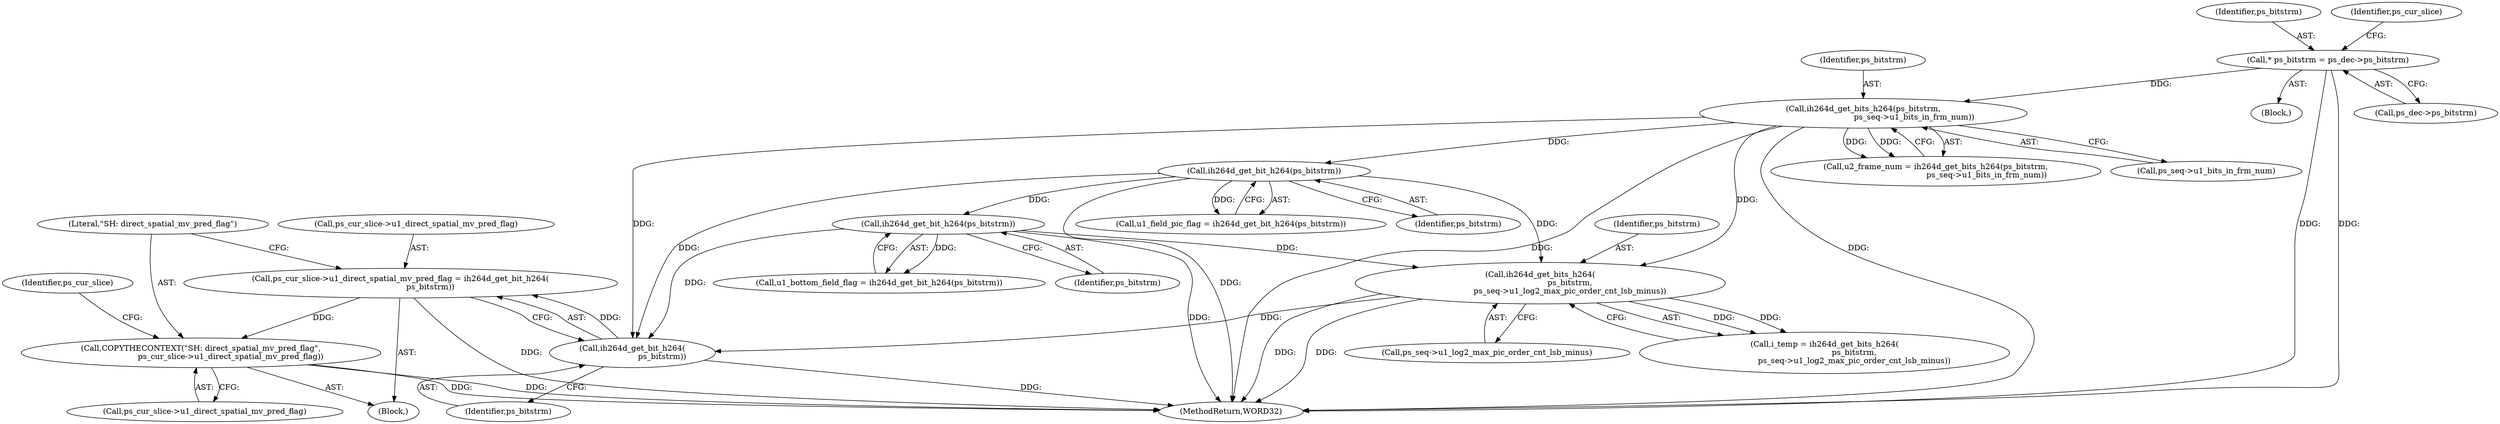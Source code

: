 digraph "0_Android_494561291a503840f385fbcd11d9bc5f4dc502b8_2@pointer" {
"1001507" [label="(Call,COPYTHECONTEXT(\"SH: direct_spatial_mv_pred_flag\",\n                        ps_cur_slice->u1_direct_spatial_mv_pred_flag))"];
"1001501" [label="(Call,ps_cur_slice->u1_direct_spatial_mv_pred_flag = ih264d_get_bit_h264(\n                        ps_bitstrm))"];
"1001505" [label="(Call,ih264d_get_bit_h264(\n                        ps_bitstrm))"];
"1000596" [label="(Call,ih264d_get_bits_h264(\n                        ps_bitstrm,\n                        ps_seq->u1_log2_max_pic_order_cnt_lsb_minus))"];
"1000501" [label="(Call,ih264d_get_bit_h264(ps_bitstrm))"];
"1000481" [label="(Call,ih264d_get_bit_h264(ps_bitstrm))"];
"1000465" [label="(Call,ih264d_get_bits_h264(ps_bitstrm,\n                                         ps_seq->u1_bits_in_frm_num))"];
"1000166" [label="(Call,* ps_bitstrm = ps_dec->ps_bitstrm)"];
"1000594" [label="(Call,i_temp = ih264d_get_bits_h264(\n                        ps_bitstrm,\n                        ps_seq->u1_log2_max_pic_order_cnt_lsb_minus))"];
"1000499" [label="(Call,u1_bottom_field_flag = ih264d_get_bit_h264(ps_bitstrm))"];
"1001508" [label="(Literal,\"SH: direct_spatial_mv_pred_flag\")"];
"1000463" [label="(Call,u2_frame_num = ih264d_get_bits_h264(ps_bitstrm,\n                                         ps_seq->u1_bits_in_frm_num))"];
"1001505" [label="(Call,ih264d_get_bit_h264(\n                        ps_bitstrm))"];
"1000466" [label="(Identifier,ps_bitstrm)"];
"1000479" [label="(Call,u1_field_pic_flag = ih264d_get_bit_h264(ps_bitstrm))"];
"1000167" [label="(Identifier,ps_bitstrm)"];
"1001500" [label="(Block,)"];
"1000164" [label="(Block,)"];
"1000467" [label="(Call,ps_seq->u1_bits_in_frm_num)"];
"1001507" [label="(Call,COPYTHECONTEXT(\"SH: direct_spatial_mv_pred_flag\",\n                        ps_cur_slice->u1_direct_spatial_mv_pred_flag))"];
"1000166" [label="(Call,* ps_bitstrm = ps_dec->ps_bitstrm)"];
"1000502" [label="(Identifier,ps_bitstrm)"];
"1000501" [label="(Call,ih264d_get_bit_h264(ps_bitstrm))"];
"1001509" [label="(Call,ps_cur_slice->u1_direct_spatial_mv_pred_flag)"];
"1000482" [label="(Identifier,ps_bitstrm)"];
"1000481" [label="(Call,ih264d_get_bit_h264(ps_bitstrm))"];
"1000598" [label="(Call,ps_seq->u1_log2_max_pic_order_cnt_lsb_minus)"];
"1000168" [label="(Call,ps_dec->ps_bitstrm)"];
"1001514" [label="(Identifier,ps_cur_slice)"];
"1000596" [label="(Call,ih264d_get_bits_h264(\n                        ps_bitstrm,\n                        ps_seq->u1_log2_max_pic_order_cnt_lsb_minus))"];
"1000175" [label="(Identifier,ps_cur_slice)"];
"1001502" [label="(Call,ps_cur_slice->u1_direct_spatial_mv_pred_flag)"];
"1001506" [label="(Identifier,ps_bitstrm)"];
"1002544" [label="(MethodReturn,WORD32)"];
"1001501" [label="(Call,ps_cur_slice->u1_direct_spatial_mv_pred_flag = ih264d_get_bit_h264(\n                        ps_bitstrm))"];
"1000597" [label="(Identifier,ps_bitstrm)"];
"1000465" [label="(Call,ih264d_get_bits_h264(ps_bitstrm,\n                                         ps_seq->u1_bits_in_frm_num))"];
"1001507" -> "1001500"  [label="AST: "];
"1001507" -> "1001509"  [label="CFG: "];
"1001508" -> "1001507"  [label="AST: "];
"1001509" -> "1001507"  [label="AST: "];
"1001514" -> "1001507"  [label="CFG: "];
"1001507" -> "1002544"  [label="DDG: "];
"1001507" -> "1002544"  [label="DDG: "];
"1001501" -> "1001507"  [label="DDG: "];
"1001501" -> "1001500"  [label="AST: "];
"1001501" -> "1001505"  [label="CFG: "];
"1001502" -> "1001501"  [label="AST: "];
"1001505" -> "1001501"  [label="AST: "];
"1001508" -> "1001501"  [label="CFG: "];
"1001501" -> "1002544"  [label="DDG: "];
"1001505" -> "1001501"  [label="DDG: "];
"1001505" -> "1001506"  [label="CFG: "];
"1001506" -> "1001505"  [label="AST: "];
"1001505" -> "1002544"  [label="DDG: "];
"1000596" -> "1001505"  [label="DDG: "];
"1000501" -> "1001505"  [label="DDG: "];
"1000481" -> "1001505"  [label="DDG: "];
"1000465" -> "1001505"  [label="DDG: "];
"1000596" -> "1000594"  [label="AST: "];
"1000596" -> "1000598"  [label="CFG: "];
"1000597" -> "1000596"  [label="AST: "];
"1000598" -> "1000596"  [label="AST: "];
"1000594" -> "1000596"  [label="CFG: "];
"1000596" -> "1002544"  [label="DDG: "];
"1000596" -> "1002544"  [label="DDG: "];
"1000596" -> "1000594"  [label="DDG: "];
"1000596" -> "1000594"  [label="DDG: "];
"1000501" -> "1000596"  [label="DDG: "];
"1000481" -> "1000596"  [label="DDG: "];
"1000465" -> "1000596"  [label="DDG: "];
"1000501" -> "1000499"  [label="AST: "];
"1000501" -> "1000502"  [label="CFG: "];
"1000502" -> "1000501"  [label="AST: "];
"1000499" -> "1000501"  [label="CFG: "];
"1000501" -> "1002544"  [label="DDG: "];
"1000501" -> "1000499"  [label="DDG: "];
"1000481" -> "1000501"  [label="DDG: "];
"1000481" -> "1000479"  [label="AST: "];
"1000481" -> "1000482"  [label="CFG: "];
"1000482" -> "1000481"  [label="AST: "];
"1000479" -> "1000481"  [label="CFG: "];
"1000481" -> "1002544"  [label="DDG: "];
"1000481" -> "1000479"  [label="DDG: "];
"1000465" -> "1000481"  [label="DDG: "];
"1000465" -> "1000463"  [label="AST: "];
"1000465" -> "1000467"  [label="CFG: "];
"1000466" -> "1000465"  [label="AST: "];
"1000467" -> "1000465"  [label="AST: "];
"1000463" -> "1000465"  [label="CFG: "];
"1000465" -> "1002544"  [label="DDG: "];
"1000465" -> "1002544"  [label="DDG: "];
"1000465" -> "1000463"  [label="DDG: "];
"1000465" -> "1000463"  [label="DDG: "];
"1000166" -> "1000465"  [label="DDG: "];
"1000166" -> "1000164"  [label="AST: "];
"1000166" -> "1000168"  [label="CFG: "];
"1000167" -> "1000166"  [label="AST: "];
"1000168" -> "1000166"  [label="AST: "];
"1000175" -> "1000166"  [label="CFG: "];
"1000166" -> "1002544"  [label="DDG: "];
"1000166" -> "1002544"  [label="DDG: "];
}
